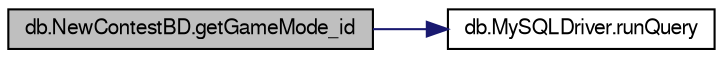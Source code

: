 digraph "db.NewContestBD.getGameMode_id"
{
  bgcolor="transparent";
  edge [fontname="FreeSans",fontsize="10",labelfontname="FreeSans",labelfontsize="10"];
  node [fontname="FreeSans",fontsize="10",shape=record];
  rankdir="LR";
  Node3 [label="db.NewContestBD.getGameMode_id",height=0.2,width=0.4,color="black", fillcolor="grey75", style="filled", fontcolor="black"];
  Node3 -> Node4 [color="midnightblue",fontsize="10",style="solid",fontname="FreeSans"];
  Node4 [label="db.MySQLDriver.runQuery",height=0.2,width=0.4,color="black",URL="$classdb_1_1MySQLDriver.html#a88dbd83b514760694646f5cac76e9024"];
}

